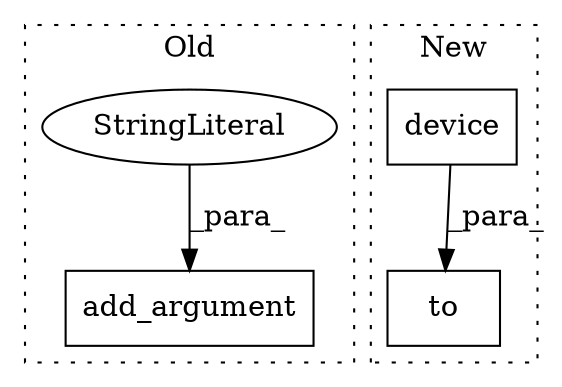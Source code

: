 digraph G {
subgraph cluster0 {
1 [label="add_argument" a="32" s="1751,1778" l="13,1" shape="box"];
3 [label="StringLiteral" a="45" s="1764" l="7" shape="ellipse"];
label = "Old";
style="dotted";
}
subgraph cluster1 {
2 [label="to" a="32" s="4580,4602" l="3,1" shape="box"];
4 [label="device" a="32" s="4589,4601" l="7,1" shape="box"];
label = "New";
style="dotted";
}
3 -> 1 [label="_para_"];
4 -> 2 [label="_para_"];
}